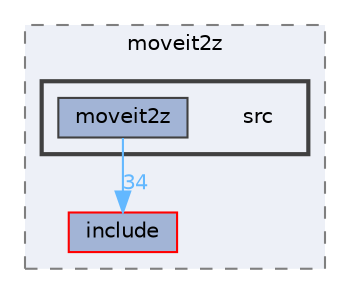 digraph "smacc2_client_library/moveit2z/src"
{
 // LATEX_PDF_SIZE
  bgcolor="transparent";
  edge [fontname=Helvetica,fontsize=10,labelfontname=Helvetica,labelfontsize=10];
  node [fontname=Helvetica,fontsize=10,shape=box,height=0.2,width=0.4];
  compound=true
  subgraph clusterdir_75568e40dabece854d3e2efb36401a07 {
    graph [ bgcolor="#edf0f7", pencolor="grey50", label="moveit2z", fontname=Helvetica,fontsize=10 style="filled,dashed", URL="dir_75568e40dabece854d3e2efb36401a07.html",tooltip=""]
  dir_d483b2db64b3dcff31a89ec590bcebdd [label="include", fillcolor="#a2b4d6", color="red", style="filled", URL="dir_d483b2db64b3dcff31a89ec590bcebdd.html",tooltip=""];
  subgraph clusterdir_05b5f672848f90acbc64174e55bdfced {
    graph [ bgcolor="#edf0f7", pencolor="grey25", label="", fontname=Helvetica,fontsize=10 style="filled,bold", URL="dir_05b5f672848f90acbc64174e55bdfced.html",tooltip=""]
    dir_05b5f672848f90acbc64174e55bdfced [shape=plaintext, label="src"];
  dir_521603834164d10afbedc8126713fe60 [label="moveit2z", fillcolor="#a2b4d6", color="grey25", style="filled", URL="dir_521603834164d10afbedc8126713fe60.html",tooltip=""];
  }
  }
  dir_521603834164d10afbedc8126713fe60->dir_d483b2db64b3dcff31a89ec590bcebdd [headlabel="34", labeldistance=1.5 headhref="dir_000077_000049.html" color="steelblue1" fontcolor="steelblue1"];
}
